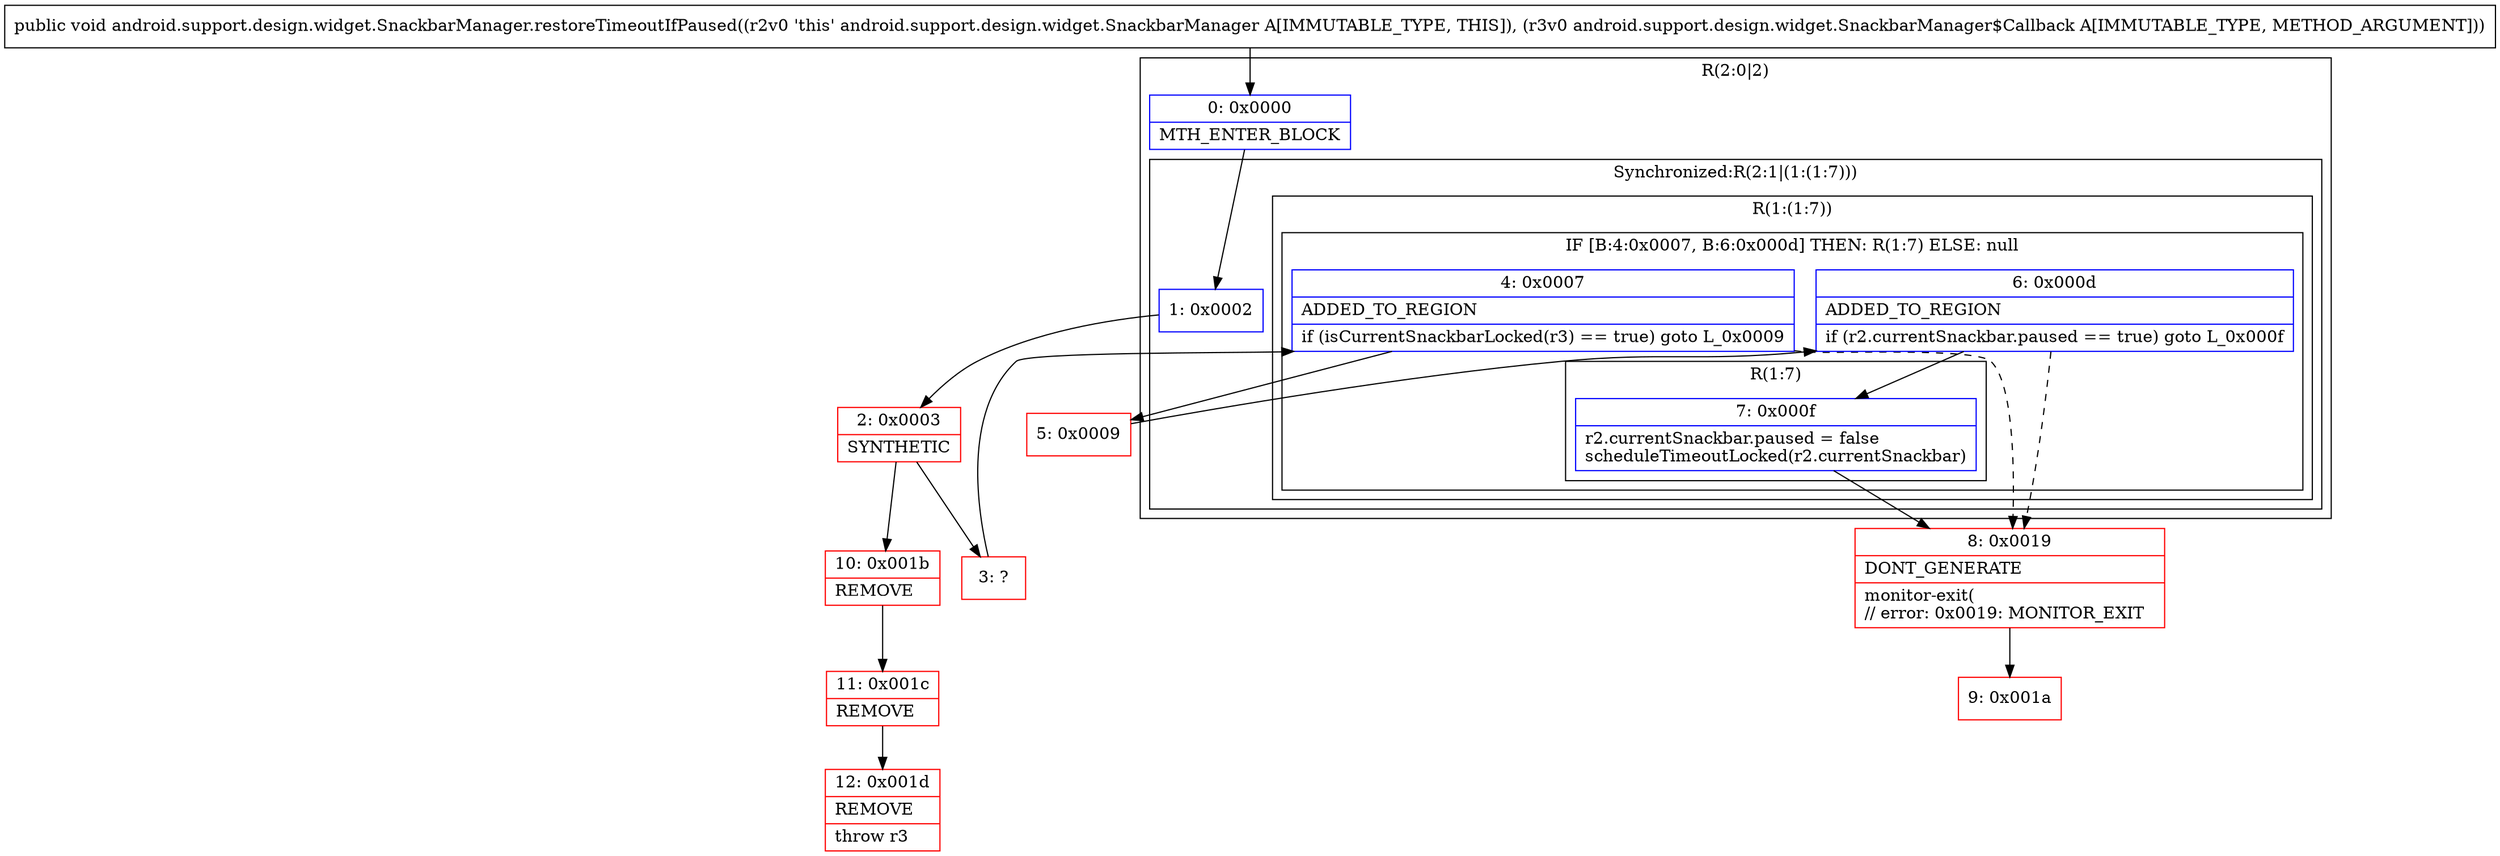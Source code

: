 digraph "CFG forandroid.support.design.widget.SnackbarManager.restoreTimeoutIfPaused(Landroid\/support\/design\/widget\/SnackbarManager$Callback;)V" {
subgraph cluster_Region_72236814 {
label = "R(2:0|2)";
node [shape=record,color=blue];
Node_0 [shape=record,label="{0\:\ 0x0000|MTH_ENTER_BLOCK\l}"];
subgraph cluster_SynchronizedRegion_1717507437 {
label = "Synchronized:R(2:1|(1:(1:7)))";
node [shape=record,color=blue];
Node_1 [shape=record,label="{1\:\ 0x0002}"];
subgraph cluster_Region_1857649440 {
label = "R(1:(1:7))";
node [shape=record,color=blue];
subgraph cluster_IfRegion_1845130238 {
label = "IF [B:4:0x0007, B:6:0x000d] THEN: R(1:7) ELSE: null";
node [shape=record,color=blue];
Node_4 [shape=record,label="{4\:\ 0x0007|ADDED_TO_REGION\l|if (isCurrentSnackbarLocked(r3) == true) goto L_0x0009\l}"];
Node_6 [shape=record,label="{6\:\ 0x000d|ADDED_TO_REGION\l|if (r2.currentSnackbar.paused == true) goto L_0x000f\l}"];
subgraph cluster_Region_414816000 {
label = "R(1:7)";
node [shape=record,color=blue];
Node_7 [shape=record,label="{7\:\ 0x000f|r2.currentSnackbar.paused = false\lscheduleTimeoutLocked(r2.currentSnackbar)\l}"];
}
}
}
}
}
Node_2 [shape=record,color=red,label="{2\:\ 0x0003|SYNTHETIC\l}"];
Node_3 [shape=record,color=red,label="{3\:\ ?}"];
Node_5 [shape=record,color=red,label="{5\:\ 0x0009}"];
Node_8 [shape=record,color=red,label="{8\:\ 0x0019|DONT_GENERATE\l|monitor\-exit(\l\/\/ error: 0x0019: MONITOR_EXIT  \l}"];
Node_9 [shape=record,color=red,label="{9\:\ 0x001a}"];
Node_10 [shape=record,color=red,label="{10\:\ 0x001b|REMOVE\l}"];
Node_11 [shape=record,color=red,label="{11\:\ 0x001c|REMOVE\l}"];
Node_12 [shape=record,color=red,label="{12\:\ 0x001d|REMOVE\l|throw r3\l}"];
MethodNode[shape=record,label="{public void android.support.design.widget.SnackbarManager.restoreTimeoutIfPaused((r2v0 'this' android.support.design.widget.SnackbarManager A[IMMUTABLE_TYPE, THIS]), (r3v0 android.support.design.widget.SnackbarManager$Callback A[IMMUTABLE_TYPE, METHOD_ARGUMENT])) }"];
MethodNode -> Node_0;
Node_0 -> Node_1;
Node_1 -> Node_2;
Node_4 -> Node_5;
Node_4 -> Node_8[style=dashed];
Node_6 -> Node_7;
Node_6 -> Node_8[style=dashed];
Node_7 -> Node_8;
Node_2 -> Node_3;
Node_2 -> Node_10;
Node_3 -> Node_4;
Node_5 -> Node_6;
Node_8 -> Node_9;
Node_10 -> Node_11;
Node_11 -> Node_12;
}

